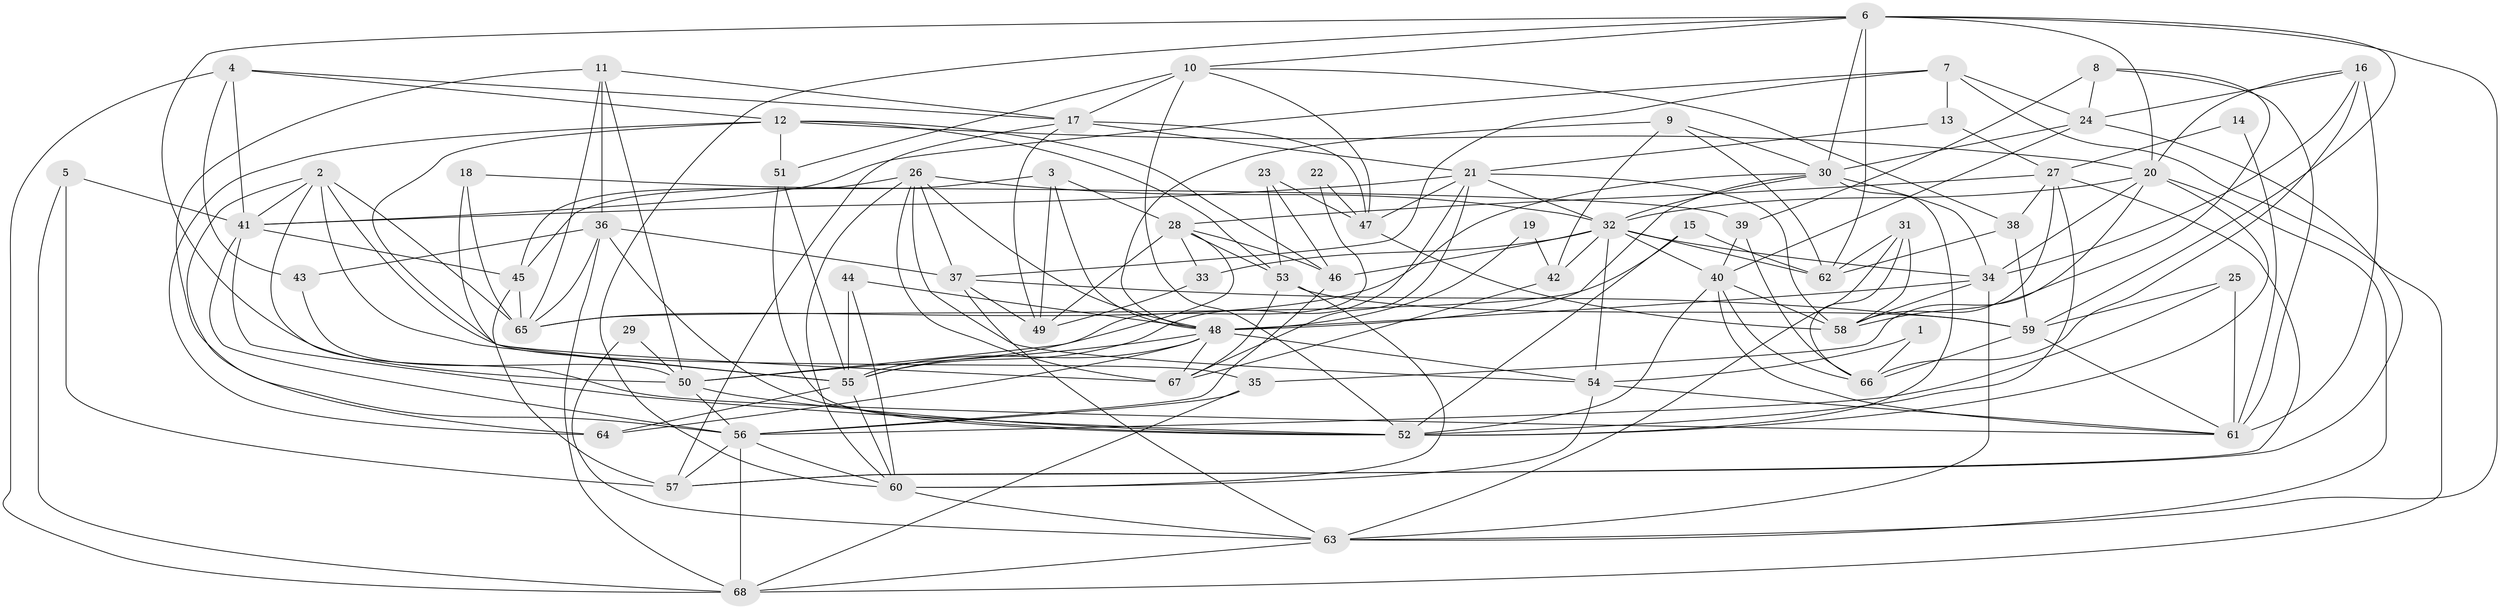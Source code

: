 // original degree distribution, {3: 0.23703703703703705, 4: 0.3037037037037037, 6: 0.06666666666666667, 5: 0.17777777777777778, 2: 0.14814814814814814, 7: 0.05185185185185185, 8: 0.007407407407407408, 9: 0.007407407407407408}
// Generated by graph-tools (version 1.1) at 2025/26/03/09/25 03:26:21]
// undirected, 68 vertices, 192 edges
graph export_dot {
graph [start="1"]
  node [color=gray90,style=filled];
  1;
  2;
  3;
  4;
  5;
  6;
  7;
  8;
  9;
  10;
  11;
  12;
  13;
  14;
  15;
  16;
  17;
  18;
  19;
  20;
  21;
  22;
  23;
  24;
  25;
  26;
  27;
  28;
  29;
  30;
  31;
  32;
  33;
  34;
  35;
  36;
  37;
  38;
  39;
  40;
  41;
  42;
  43;
  44;
  45;
  46;
  47;
  48;
  49;
  50;
  51;
  52;
  53;
  54;
  55;
  56;
  57;
  58;
  59;
  60;
  61;
  62;
  63;
  64;
  65;
  66;
  67;
  68;
  1 -- 54 [weight=1.0];
  1 -- 66 [weight=1.0];
  2 -- 35 [weight=1.0];
  2 -- 41 [weight=1.0];
  2 -- 55 [weight=1.0];
  2 -- 61 [weight=1.0];
  2 -- 64 [weight=1.0];
  2 -- 65 [weight=1.0];
  3 -- 28 [weight=1.0];
  3 -- 45 [weight=1.0];
  3 -- 48 [weight=1.0];
  3 -- 49 [weight=1.0];
  4 -- 12 [weight=1.0];
  4 -- 17 [weight=1.0];
  4 -- 41 [weight=1.0];
  4 -- 43 [weight=1.0];
  4 -- 68 [weight=1.0];
  5 -- 41 [weight=1.0];
  5 -- 57 [weight=2.0];
  5 -- 68 [weight=1.0];
  6 -- 10 [weight=1.0];
  6 -- 20 [weight=1.0];
  6 -- 30 [weight=1.0];
  6 -- 50 [weight=1.0];
  6 -- 59 [weight=1.0];
  6 -- 60 [weight=1.0];
  6 -- 62 [weight=2.0];
  6 -- 63 [weight=1.0];
  7 -- 13 [weight=1.0];
  7 -- 24 [weight=1.0];
  7 -- 37 [weight=1.0];
  7 -- 41 [weight=1.0];
  7 -- 68 [weight=1.0];
  8 -- 24 [weight=1.0];
  8 -- 39 [weight=1.0];
  8 -- 58 [weight=1.0];
  8 -- 61 [weight=1.0];
  9 -- 30 [weight=1.0];
  9 -- 42 [weight=1.0];
  9 -- 48 [weight=1.0];
  9 -- 62 [weight=1.0];
  10 -- 17 [weight=1.0];
  10 -- 38 [weight=1.0];
  10 -- 47 [weight=1.0];
  10 -- 51 [weight=2.0];
  10 -- 52 [weight=1.0];
  11 -- 17 [weight=1.0];
  11 -- 36 [weight=1.0];
  11 -- 50 [weight=1.0];
  11 -- 56 [weight=1.0];
  11 -- 65 [weight=1.0];
  12 -- 20 [weight=1.0];
  12 -- 46 [weight=1.0];
  12 -- 51 [weight=1.0];
  12 -- 53 [weight=1.0];
  12 -- 64 [weight=1.0];
  12 -- 67 [weight=1.0];
  13 -- 21 [weight=1.0];
  13 -- 27 [weight=1.0];
  14 -- 27 [weight=1.0];
  14 -- 61 [weight=1.0];
  15 -- 52 [weight=1.0];
  15 -- 62 [weight=1.0];
  15 -- 65 [weight=1.0];
  16 -- 20 [weight=1.0];
  16 -- 24 [weight=1.0];
  16 -- 34 [weight=1.0];
  16 -- 61 [weight=1.0];
  16 -- 66 [weight=1.0];
  17 -- 21 [weight=1.0];
  17 -- 47 [weight=2.0];
  17 -- 49 [weight=1.0];
  17 -- 57 [weight=1.0];
  18 -- 39 [weight=1.0];
  18 -- 55 [weight=1.0];
  18 -- 65 [weight=1.0];
  19 -- 42 [weight=1.0];
  19 -- 48 [weight=1.0];
  20 -- 32 [weight=1.0];
  20 -- 34 [weight=1.0];
  20 -- 35 [weight=1.0];
  20 -- 52 [weight=1.0];
  20 -- 63 [weight=1.0];
  21 -- 32 [weight=1.0];
  21 -- 41 [weight=1.0];
  21 -- 47 [weight=1.0];
  21 -- 55 [weight=1.0];
  21 -- 58 [weight=1.0];
  21 -- 67 [weight=1.0];
  22 -- 47 [weight=1.0];
  22 -- 50 [weight=1.0];
  23 -- 46 [weight=1.0];
  23 -- 47 [weight=1.0];
  23 -- 53 [weight=1.0];
  24 -- 30 [weight=1.0];
  24 -- 40 [weight=1.0];
  24 -- 57 [weight=1.0];
  25 -- 56 [weight=1.0];
  25 -- 59 [weight=1.0];
  25 -- 61 [weight=1.0];
  26 -- 32 [weight=1.0];
  26 -- 37 [weight=1.0];
  26 -- 45 [weight=1.0];
  26 -- 48 [weight=1.0];
  26 -- 54 [weight=1.0];
  26 -- 60 [weight=1.0];
  26 -- 67 [weight=1.0];
  27 -- 28 [weight=1.0];
  27 -- 38 [weight=1.0];
  27 -- 52 [weight=1.0];
  27 -- 57 [weight=1.0];
  27 -- 58 [weight=1.0];
  28 -- 33 [weight=1.0];
  28 -- 46 [weight=1.0];
  28 -- 49 [weight=1.0];
  28 -- 53 [weight=1.0];
  28 -- 55 [weight=1.0];
  29 -- 50 [weight=1.0];
  29 -- 63 [weight=1.0];
  30 -- 32 [weight=1.0];
  30 -- 34 [weight=1.0];
  30 -- 48 [weight=1.0];
  30 -- 52 [weight=1.0];
  30 -- 65 [weight=1.0];
  31 -- 58 [weight=1.0];
  31 -- 62 [weight=1.0];
  31 -- 63 [weight=1.0];
  31 -- 66 [weight=1.0];
  32 -- 33 [weight=1.0];
  32 -- 34 [weight=1.0];
  32 -- 40 [weight=1.0];
  32 -- 42 [weight=1.0];
  32 -- 46 [weight=1.0];
  32 -- 54 [weight=1.0];
  32 -- 62 [weight=1.0];
  33 -- 49 [weight=1.0];
  34 -- 48 [weight=1.0];
  34 -- 58 [weight=1.0];
  34 -- 63 [weight=1.0];
  35 -- 56 [weight=1.0];
  35 -- 68 [weight=1.0];
  36 -- 37 [weight=1.0];
  36 -- 43 [weight=1.0];
  36 -- 52 [weight=1.0];
  36 -- 65 [weight=1.0];
  36 -- 68 [weight=1.0];
  37 -- 49 [weight=1.0];
  37 -- 59 [weight=1.0];
  37 -- 63 [weight=1.0];
  38 -- 59 [weight=1.0];
  38 -- 62 [weight=1.0];
  39 -- 40 [weight=1.0];
  39 -- 66 [weight=1.0];
  40 -- 52 [weight=1.0];
  40 -- 58 [weight=1.0];
  40 -- 61 [weight=1.0];
  40 -- 66 [weight=1.0];
  41 -- 45 [weight=1.0];
  41 -- 52 [weight=1.0];
  41 -- 56 [weight=1.0];
  42 -- 67 [weight=1.0];
  43 -- 50 [weight=1.0];
  44 -- 48 [weight=1.0];
  44 -- 55 [weight=1.0];
  44 -- 60 [weight=2.0];
  45 -- 57 [weight=1.0];
  45 -- 65 [weight=1.0];
  46 -- 56 [weight=1.0];
  47 -- 58 [weight=1.0];
  48 -- 50 [weight=1.0];
  48 -- 54 [weight=1.0];
  48 -- 55 [weight=3.0];
  48 -- 64 [weight=1.0];
  48 -- 67 [weight=1.0];
  50 -- 52 [weight=1.0];
  50 -- 56 [weight=1.0];
  51 -- 52 [weight=1.0];
  51 -- 55 [weight=1.0];
  53 -- 59 [weight=1.0];
  53 -- 60 [weight=1.0];
  53 -- 67 [weight=1.0];
  54 -- 60 [weight=1.0];
  54 -- 61 [weight=1.0];
  55 -- 60 [weight=2.0];
  55 -- 64 [weight=1.0];
  56 -- 57 [weight=1.0];
  56 -- 60 [weight=1.0];
  56 -- 68 [weight=1.0];
  59 -- 61 [weight=1.0];
  59 -- 66 [weight=1.0];
  60 -- 63 [weight=1.0];
  63 -- 68 [weight=1.0];
}
